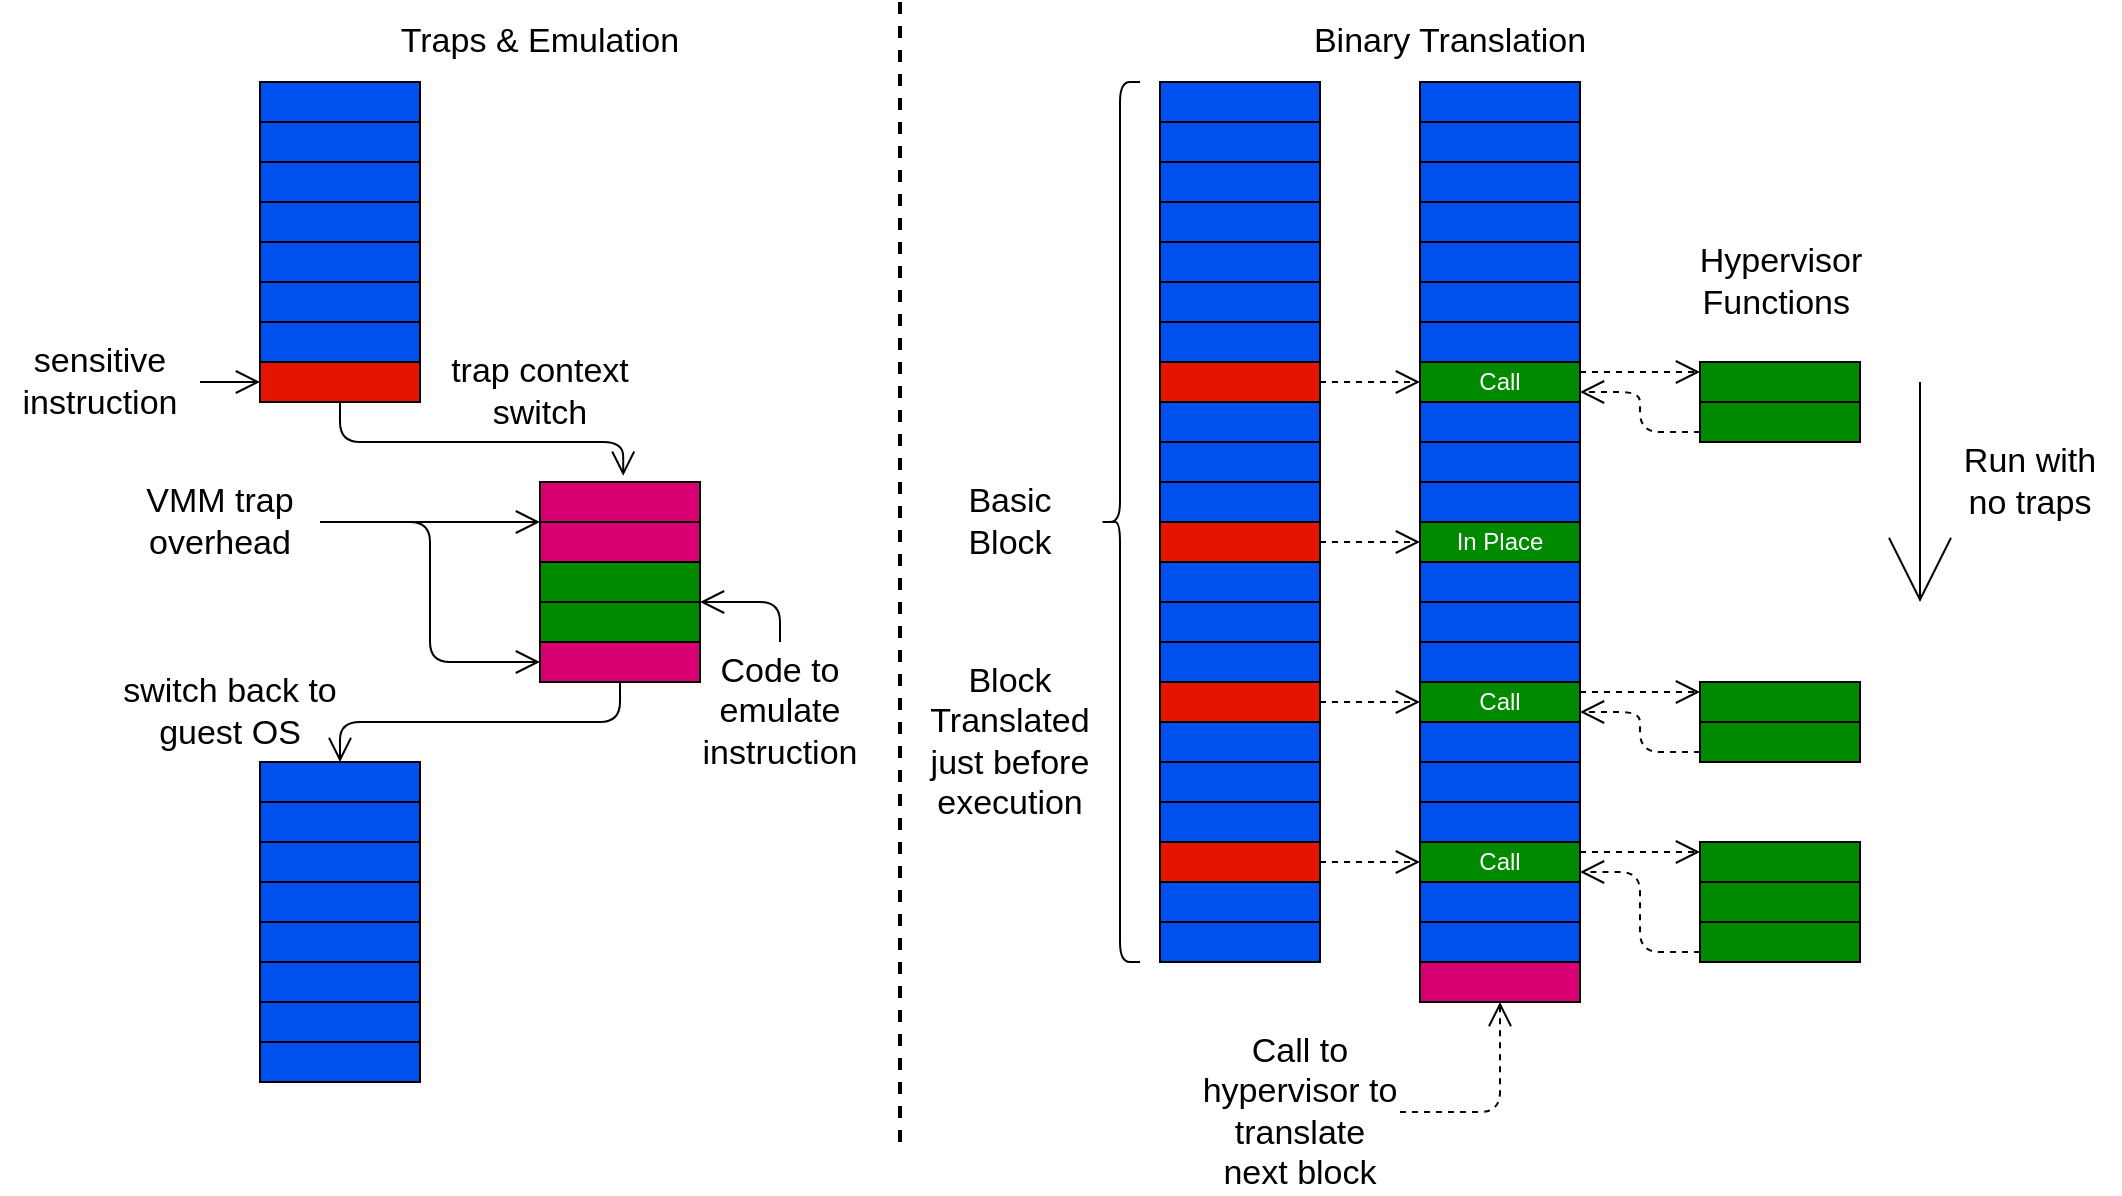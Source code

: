 <mxfile>
    <diagram id="WVMo7q03N6XBqYX7TI3c" name="Page-1">
        <mxGraphModel dx="507" dy="895" grid="1" gridSize="10" guides="1" tooltips="1" connect="1" arrows="1" fold="1" page="1" pageScale="1" pageWidth="850" pageHeight="1100" math="0" shadow="0">
            <root>
                <mxCell id="0"/>
                <mxCell id="1" parent="0"/>
                <mxCell id="27" style="edgeStyle=orthogonalEdgeStyle;html=1;exitX=0.5;exitY=1;exitDx=0;exitDy=0;entryX=0.52;entryY=-0.157;entryDx=0;entryDy=0;entryPerimeter=0;endArrow=open;endFill=0;endSize=10;" edge="1" parent="1" source="3" target="26">
                    <mxGeometry relative="1" as="geometry">
                        <mxPoint x="310" y="210" as="targetPoint"/>
                    </mxGeometry>
                </mxCell>
                <mxCell id="3" value="" style="rounded=0;whiteSpace=wrap;html=1;fillColor=#e51400;fontColor=#ffffff;strokeColor=#000000;" vertex="1" parent="1">
                    <mxGeometry x="140" y="190" width="80" height="20" as="geometry"/>
                </mxCell>
                <mxCell id="4" value="" style="rounded=0;whiteSpace=wrap;html=1;fillColor=#0050ef;fontColor=#ffffff;strokeColor=#000000;" vertex="1" parent="1">
                    <mxGeometry x="140" y="170" width="80" height="20" as="geometry"/>
                </mxCell>
                <mxCell id="5" value="" style="rounded=0;whiteSpace=wrap;html=1;fillColor=#0050ef;fontColor=#ffffff;strokeColor=#000000;" vertex="1" parent="1">
                    <mxGeometry x="140" y="150" width="80" height="20" as="geometry"/>
                </mxCell>
                <mxCell id="6" value="" style="rounded=0;whiteSpace=wrap;html=1;fillColor=#0050ef;fontColor=#ffffff;strokeColor=#000000;" vertex="1" parent="1">
                    <mxGeometry x="140" y="130" width="80" height="20" as="geometry"/>
                </mxCell>
                <mxCell id="7" value="" style="rounded=0;whiteSpace=wrap;html=1;fillColor=#0050ef;fontColor=#ffffff;strokeColor=#000000;" vertex="1" parent="1">
                    <mxGeometry x="140" y="110" width="80" height="20" as="geometry"/>
                </mxCell>
                <mxCell id="8" value="" style="rounded=0;whiteSpace=wrap;html=1;fillColor=#0050ef;fontColor=#ffffff;strokeColor=#000000;" vertex="1" parent="1">
                    <mxGeometry x="140" y="90" width="80" height="20" as="geometry"/>
                </mxCell>
                <mxCell id="9" value="" style="rounded=0;whiteSpace=wrap;html=1;fillColor=#0050ef;fontColor=#ffffff;strokeColor=#000000;" vertex="1" parent="1">
                    <mxGeometry x="140" y="70" width="80" height="20" as="geometry"/>
                </mxCell>
                <mxCell id="10" value="" style="rounded=0;whiteSpace=wrap;html=1;fillColor=#0050ef;fontColor=#ffffff;strokeColor=#000000;" vertex="1" parent="1">
                    <mxGeometry x="140" y="50" width="80" height="20" as="geometry"/>
                </mxCell>
                <mxCell id="11" value="" style="rounded=0;whiteSpace=wrap;html=1;fillColor=#0050ef;fontColor=#ffffff;strokeColor=#000000;" vertex="1" parent="1">
                    <mxGeometry x="140" y="530" width="80" height="20" as="geometry"/>
                </mxCell>
                <mxCell id="12" value="" style="rounded=0;whiteSpace=wrap;html=1;fillColor=#0050ef;fontColor=#ffffff;strokeColor=#000000;" vertex="1" parent="1">
                    <mxGeometry x="140" y="510" width="80" height="20" as="geometry"/>
                </mxCell>
                <mxCell id="13" value="" style="rounded=0;whiteSpace=wrap;html=1;fillColor=#0050ef;fontColor=#ffffff;strokeColor=#000000;" vertex="1" parent="1">
                    <mxGeometry x="140" y="490" width="80" height="20" as="geometry"/>
                </mxCell>
                <mxCell id="14" value="" style="rounded=0;whiteSpace=wrap;html=1;fillColor=#0050ef;fontColor=#ffffff;strokeColor=#000000;" vertex="1" parent="1">
                    <mxGeometry x="140" y="470" width="80" height="20" as="geometry"/>
                </mxCell>
                <mxCell id="15" value="" style="rounded=0;whiteSpace=wrap;html=1;fillColor=#0050ef;fontColor=#ffffff;strokeColor=#000000;" vertex="1" parent="1">
                    <mxGeometry x="140" y="450" width="80" height="20" as="geometry"/>
                </mxCell>
                <mxCell id="16" value="" style="rounded=0;whiteSpace=wrap;html=1;fillColor=#0050ef;fontColor=#ffffff;strokeColor=#000000;" vertex="1" parent="1">
                    <mxGeometry x="140" y="430" width="80" height="20" as="geometry"/>
                </mxCell>
                <mxCell id="17" value="" style="rounded=0;whiteSpace=wrap;html=1;fillColor=#0050ef;fontColor=#ffffff;strokeColor=#000000;" vertex="1" parent="1">
                    <mxGeometry x="140" y="410" width="80" height="20" as="geometry"/>
                </mxCell>
                <mxCell id="18" value="" style="rounded=0;whiteSpace=wrap;html=1;fillColor=#0050ef;fontColor=#ffffff;strokeColor=#000000;" vertex="1" parent="1">
                    <mxGeometry x="140" y="390" width="80" height="20" as="geometry"/>
                </mxCell>
                <mxCell id="28" style="edgeStyle=orthogonalEdgeStyle;html=1;exitX=0.5;exitY=1;exitDx=0;exitDy=0;entryX=0.5;entryY=0;entryDx=0;entryDy=0;endArrow=open;endFill=0;endSize=10;" edge="1" parent="1" source="22" target="18">
                    <mxGeometry relative="1" as="geometry"/>
                </mxCell>
                <mxCell id="22" value="" style="rounded=0;whiteSpace=wrap;html=1;fillColor=#d80073;fontColor=#ffffff;strokeColor=#000000;" vertex="1" parent="1">
                    <mxGeometry x="280" y="330" width="80" height="20" as="geometry"/>
                </mxCell>
                <mxCell id="23" value="" style="rounded=0;whiteSpace=wrap;html=1;fillColor=#008a00;fontColor=#ffffff;strokeColor=#000000;" vertex="1" parent="1">
                    <mxGeometry x="280" y="310" width="80" height="20" as="geometry"/>
                </mxCell>
                <mxCell id="24" value="" style="rounded=0;whiteSpace=wrap;html=1;fillColor=#008a00;fontColor=#ffffff;strokeColor=#000000;" vertex="1" parent="1">
                    <mxGeometry x="280" y="290" width="80" height="20" as="geometry"/>
                </mxCell>
                <mxCell id="25" value="" style="rounded=0;whiteSpace=wrap;html=1;fillColor=#d80073;fontColor=#ffffff;strokeColor=#000000;" vertex="1" parent="1">
                    <mxGeometry x="280" y="270" width="80" height="20" as="geometry"/>
                </mxCell>
                <mxCell id="26" value="" style="rounded=0;whiteSpace=wrap;html=1;fillColor=#d80073;fontColor=#ffffff;strokeColor=#000000;" vertex="1" parent="1">
                    <mxGeometry x="280" y="250" width="80" height="20" as="geometry"/>
                </mxCell>
                <mxCell id="81" style="edgeStyle=orthogonalEdgeStyle;html=1;exitX=1;exitY=0.5;exitDx=0;exitDy=0;entryX=0;entryY=0.5;entryDx=0;entryDy=0;dashed=1;fontSize=17;endArrow=open;endFill=0;endSize=10;" edge="1" parent="1" source="29" target="65">
                    <mxGeometry relative="1" as="geometry"/>
                </mxCell>
                <mxCell id="29" value="" style="rounded=0;whiteSpace=wrap;html=1;fillColor=#e51400;fontColor=#ffffff;strokeColor=#000000;" vertex="1" parent="1">
                    <mxGeometry x="590" y="190.0" width="80" height="20" as="geometry"/>
                </mxCell>
                <mxCell id="30" value="" style="rounded=0;whiteSpace=wrap;html=1;fillColor=#0050ef;fontColor=#ffffff;strokeColor=#000000;" vertex="1" parent="1">
                    <mxGeometry x="590" y="170.0" width="80" height="20" as="geometry"/>
                </mxCell>
                <mxCell id="31" value="" style="rounded=0;whiteSpace=wrap;html=1;fillColor=#0050ef;fontColor=#ffffff;strokeColor=#000000;" vertex="1" parent="1">
                    <mxGeometry x="590" y="150" width="80" height="20" as="geometry"/>
                </mxCell>
                <mxCell id="32" value="" style="rounded=0;whiteSpace=wrap;html=1;fillColor=#0050ef;fontColor=#ffffff;strokeColor=#000000;" vertex="1" parent="1">
                    <mxGeometry x="590" y="130" width="80" height="20" as="geometry"/>
                </mxCell>
                <mxCell id="33" value="" style="rounded=0;whiteSpace=wrap;html=1;fillColor=#0050ef;fontColor=#ffffff;strokeColor=#000000;" vertex="1" parent="1">
                    <mxGeometry x="590" y="110" width="80" height="20" as="geometry"/>
                </mxCell>
                <mxCell id="34" value="" style="rounded=0;whiteSpace=wrap;html=1;fillColor=#0050ef;fontColor=#ffffff;strokeColor=#000000;" vertex="1" parent="1">
                    <mxGeometry x="590" y="90" width="80" height="20" as="geometry"/>
                </mxCell>
                <mxCell id="35" value="" style="rounded=0;whiteSpace=wrap;html=1;fillColor=#0050ef;fontColor=#ffffff;strokeColor=#000000;" vertex="1" parent="1">
                    <mxGeometry x="590" y="70" width="80" height="20" as="geometry"/>
                </mxCell>
                <mxCell id="36" value="" style="rounded=0;whiteSpace=wrap;html=1;fillColor=#0050ef;fontColor=#ffffff;strokeColor=#000000;" vertex="1" parent="1">
                    <mxGeometry x="590" y="50" width="80" height="20" as="geometry"/>
                </mxCell>
                <mxCell id="93" style="edgeStyle=orthogonalEdgeStyle;html=1;exitX=1;exitY=0.5;exitDx=0;exitDy=0;entryX=0;entryY=0.5;entryDx=0;entryDy=0;dashed=1;fontSize=17;endArrow=open;endFill=0;endSize=10;" edge="1" parent="1" source="37" target="53">
                    <mxGeometry relative="1" as="geometry"/>
                </mxCell>
                <mxCell id="37" value="" style="rounded=0;whiteSpace=wrap;html=1;fillColor=#e51400;fontColor=#ffffff;strokeColor=#000000;" vertex="1" parent="1">
                    <mxGeometry x="590" y="350" width="80" height="20" as="geometry"/>
                </mxCell>
                <mxCell id="38" value="" style="rounded=0;whiteSpace=wrap;html=1;fillColor=#0050ef;fontColor=#ffffff;strokeColor=#000000;" vertex="1" parent="1">
                    <mxGeometry x="590" y="330" width="80" height="20" as="geometry"/>
                </mxCell>
                <mxCell id="39" value="" style="rounded=0;whiteSpace=wrap;html=1;fillColor=#0050ef;fontColor=#ffffff;strokeColor=#000000;" vertex="1" parent="1">
                    <mxGeometry x="590" y="310" width="80" height="20" as="geometry"/>
                </mxCell>
                <mxCell id="40" value="" style="rounded=0;whiteSpace=wrap;html=1;fillColor=#0050ef;fontColor=#ffffff;strokeColor=#000000;" vertex="1" parent="1">
                    <mxGeometry x="590" y="290" width="80" height="20" as="geometry"/>
                </mxCell>
                <mxCell id="120" style="edgeStyle=orthogonalEdgeStyle;html=1;exitX=1;exitY=0.5;exitDx=0;exitDy=0;entryX=0;entryY=0.5;entryDx=0;entryDy=0;dashed=1;fontSize=17;endArrow=open;endFill=0;endSize=10;" edge="1" parent="1" source="41" target="58">
                    <mxGeometry relative="1" as="geometry"/>
                </mxCell>
                <mxCell id="41" value="" style="rounded=0;whiteSpace=wrap;html=1;fillColor=#e51400;fontColor=#ffffff;strokeColor=#000000;" vertex="1" parent="1">
                    <mxGeometry x="590" y="270" width="80" height="20" as="geometry"/>
                </mxCell>
                <mxCell id="42" value="" style="rounded=0;whiteSpace=wrap;html=1;fillColor=#0050ef;fontColor=#ffffff;strokeColor=#000000;" vertex="1" parent="1">
                    <mxGeometry x="590" y="250.0" width="80" height="20" as="geometry"/>
                </mxCell>
                <mxCell id="43" value="" style="rounded=0;whiteSpace=wrap;html=1;fillColor=#0050ef;fontColor=#ffffff;strokeColor=#000000;" vertex="1" parent="1">
                    <mxGeometry x="590" y="230.0" width="80" height="20" as="geometry"/>
                </mxCell>
                <mxCell id="44" value="" style="rounded=0;whiteSpace=wrap;html=1;fillColor=#0050ef;fontColor=#ffffff;strokeColor=#000000;" vertex="1" parent="1">
                    <mxGeometry x="590" y="210.0" width="80" height="20" as="geometry"/>
                </mxCell>
                <mxCell id="46" value="" style="rounded=0;whiteSpace=wrap;html=1;fillColor=#0050ef;fontColor=#ffffff;strokeColor=#000000;" vertex="1" parent="1">
                    <mxGeometry x="720" y="170.0" width="80" height="20" as="geometry"/>
                </mxCell>
                <mxCell id="47" value="" style="rounded=0;whiteSpace=wrap;html=1;fillColor=#0050ef;fontColor=#ffffff;strokeColor=#000000;" vertex="1" parent="1">
                    <mxGeometry x="720" y="150" width="80" height="20" as="geometry"/>
                </mxCell>
                <mxCell id="48" value="" style="rounded=0;whiteSpace=wrap;html=1;fillColor=#0050ef;fontColor=#ffffff;strokeColor=#000000;" vertex="1" parent="1">
                    <mxGeometry x="720" y="130" width="80" height="20" as="geometry"/>
                </mxCell>
                <mxCell id="49" value="" style="rounded=0;whiteSpace=wrap;html=1;fillColor=#0050ef;fontColor=#ffffff;strokeColor=#000000;" vertex="1" parent="1">
                    <mxGeometry x="720" y="110" width="80" height="20" as="geometry"/>
                </mxCell>
                <mxCell id="50" value="" style="rounded=0;whiteSpace=wrap;html=1;fillColor=#0050ef;fontColor=#ffffff;strokeColor=#000000;" vertex="1" parent="1">
                    <mxGeometry x="720" y="90" width="80" height="20" as="geometry"/>
                </mxCell>
                <mxCell id="51" value="" style="rounded=0;whiteSpace=wrap;html=1;fillColor=#0050ef;fontColor=#ffffff;strokeColor=#000000;" vertex="1" parent="1">
                    <mxGeometry x="720" y="70" width="80" height="20" as="geometry"/>
                </mxCell>
                <mxCell id="52" value="" style="rounded=0;whiteSpace=wrap;html=1;fillColor=#0050ef;fontColor=#ffffff;strokeColor=#000000;" vertex="1" parent="1">
                    <mxGeometry x="720" y="50" width="80" height="20" as="geometry"/>
                </mxCell>
                <mxCell id="113" style="edgeStyle=orthogonalEdgeStyle;html=1;exitX=1;exitY=0.25;exitDx=0;exitDy=0;entryX=0;entryY=0.25;entryDx=0;entryDy=0;dashed=1;fontSize=17;endArrow=open;endFill=0;endSize=10;" edge="1" parent="1" source="53" target="106">
                    <mxGeometry relative="1" as="geometry"/>
                </mxCell>
                <mxCell id="53" value="Call" style="rounded=0;whiteSpace=wrap;html=1;fillColor=#008a00;fontColor=#ffffff;strokeColor=#000000;" vertex="1" parent="1">
                    <mxGeometry x="720" y="350" width="80" height="20" as="geometry"/>
                </mxCell>
                <mxCell id="55" value="" style="rounded=0;whiteSpace=wrap;html=1;fillColor=#0050ef;fontColor=#ffffff;strokeColor=#000000;" vertex="1" parent="1">
                    <mxGeometry x="720" y="330" width="80" height="20" as="geometry"/>
                </mxCell>
                <mxCell id="56" value="" style="rounded=0;whiteSpace=wrap;html=1;fillColor=#0050ef;fontColor=#ffffff;strokeColor=#000000;" vertex="1" parent="1">
                    <mxGeometry x="720" y="310" width="80" height="20" as="geometry"/>
                </mxCell>
                <mxCell id="57" value="" style="rounded=0;whiteSpace=wrap;html=1;fillColor=#0050ef;fontColor=#ffffff;strokeColor=#000000;" vertex="1" parent="1">
                    <mxGeometry x="720" y="290" width="80" height="20" as="geometry"/>
                </mxCell>
                <mxCell id="58" value="In Place" style="rounded=0;whiteSpace=wrap;html=1;fillColor=#008a00;fontColor=#ffffff;strokeColor=#000000;" vertex="1" parent="1">
                    <mxGeometry x="720" y="270" width="80" height="20" as="geometry"/>
                </mxCell>
                <mxCell id="59" value="" style="rounded=0;whiteSpace=wrap;html=1;fillColor=#0050ef;fontColor=#ffffff;strokeColor=#000000;" vertex="1" parent="1">
                    <mxGeometry x="720" y="250.0" width="80" height="20" as="geometry"/>
                </mxCell>
                <mxCell id="60" value="" style="rounded=0;whiteSpace=wrap;html=1;fillColor=#0050ef;fontColor=#ffffff;strokeColor=#000000;" vertex="1" parent="1">
                    <mxGeometry x="720" y="230.0" width="80" height="20" as="geometry"/>
                </mxCell>
                <mxCell id="64" value="" style="rounded=0;whiteSpace=wrap;html=1;fillColor=#0050ef;fontColor=#ffffff;strokeColor=#000000;" vertex="1" parent="1">
                    <mxGeometry x="720" y="210.0" width="80" height="20" as="geometry"/>
                </mxCell>
                <mxCell id="115" style="edgeStyle=orthogonalEdgeStyle;html=1;exitX=1;exitY=0.25;exitDx=0;exitDy=0;entryX=0;entryY=0.25;entryDx=0;entryDy=0;dashed=1;fontSize=17;endArrow=open;endFill=0;endSize=10;" edge="1" parent="1" source="65" target="104">
                    <mxGeometry relative="1" as="geometry"/>
                </mxCell>
                <mxCell id="65" value="Call" style="rounded=0;whiteSpace=wrap;html=1;fillColor=#008a00;fontColor=#ffffff;strokeColor=#000000;" vertex="1" parent="1">
                    <mxGeometry x="720" y="190.0" width="80" height="20" as="geometry"/>
                </mxCell>
                <mxCell id="67" value="Binary Translation" style="text;html=1;strokeColor=none;fillColor=none;align=center;verticalAlign=middle;whiteSpace=wrap;rounded=0;fontSize=17;" vertex="1" parent="1">
                    <mxGeometry x="660" y="10" width="150" height="40" as="geometry"/>
                </mxCell>
                <mxCell id="69" style="edgeStyle=orthogonalEdgeStyle;html=1;exitX=1;exitY=0.5;exitDx=0;exitDy=0;entryX=0;entryY=0.5;entryDx=0;entryDy=0;fontSize=17;endArrow=open;endFill=0;endSize=10;" edge="1" parent="1" source="68" target="3">
                    <mxGeometry relative="1" as="geometry"/>
                </mxCell>
                <mxCell id="68" value="sensitive instruction" style="text;html=1;strokeColor=none;fillColor=none;align=center;verticalAlign=middle;whiteSpace=wrap;rounded=0;fontSize=17;" vertex="1" parent="1">
                    <mxGeometry x="10" y="180" width="100" height="40" as="geometry"/>
                </mxCell>
                <mxCell id="71" style="edgeStyle=orthogonalEdgeStyle;html=1;exitX=1;exitY=0.5;exitDx=0;exitDy=0;entryX=0;entryY=0;entryDx=0;entryDy=0;fontSize=17;endArrow=open;endFill=0;endSize=10;" edge="1" parent="1" source="70" target="25">
                    <mxGeometry relative="1" as="geometry">
                        <Array as="points">
                            <mxPoint x="260" y="270"/>
                            <mxPoint x="260" y="270"/>
                        </Array>
                    </mxGeometry>
                </mxCell>
                <mxCell id="72" style="edgeStyle=orthogonalEdgeStyle;html=1;exitX=1;exitY=0.5;exitDx=0;exitDy=0;entryX=0;entryY=0.5;entryDx=0;entryDy=0;fontSize=17;endArrow=open;endFill=0;endSize=10;" edge="1" parent="1" source="70" target="22">
                    <mxGeometry relative="1" as="geometry"/>
                </mxCell>
                <mxCell id="70" value="VMM trap overhead" style="text;html=1;strokeColor=none;fillColor=none;align=center;verticalAlign=middle;whiteSpace=wrap;rounded=0;fontSize=17;" vertex="1" parent="1">
                    <mxGeometry x="70" y="250" width="100" height="40" as="geometry"/>
                </mxCell>
                <mxCell id="74" style="edgeStyle=orthogonalEdgeStyle;html=1;exitX=0.5;exitY=0;exitDx=0;exitDy=0;entryX=1;entryY=1;entryDx=0;entryDy=0;fontSize=17;endArrow=open;endFill=0;endSize=10;" edge="1" parent="1" source="73" target="24">
                    <mxGeometry relative="1" as="geometry">
                        <Array as="points">
                            <mxPoint x="400" y="310"/>
                        </Array>
                    </mxGeometry>
                </mxCell>
                <mxCell id="73" value="Code to emulate instruction" style="text;html=1;strokeColor=none;fillColor=none;align=center;verticalAlign=middle;whiteSpace=wrap;rounded=0;fontSize=17;" vertex="1" parent="1">
                    <mxGeometry x="350" y="330" width="100" height="70" as="geometry"/>
                </mxCell>
                <mxCell id="75" value="trap context switch" style="text;html=1;strokeColor=none;fillColor=none;align=center;verticalAlign=middle;whiteSpace=wrap;rounded=0;fontSize=17;" vertex="1" parent="1">
                    <mxGeometry x="230" y="180" width="100" height="50" as="geometry"/>
                </mxCell>
                <mxCell id="76" value="switch back to guest OS" style="text;html=1;strokeColor=none;fillColor=none;align=center;verticalAlign=middle;whiteSpace=wrap;rounded=0;fontSize=17;" vertex="1" parent="1">
                    <mxGeometry x="70" y="345" width="110" height="40" as="geometry"/>
                </mxCell>
                <mxCell id="77" value="" style="endArrow=open;html=1;endSize=30;endFill=0;" edge="1" parent="1">
                    <mxGeometry width="50" height="50" relative="1" as="geometry">
                        <mxPoint x="970" y="200.0" as="sourcePoint"/>
                        <mxPoint x="970" y="310" as="targetPoint"/>
                    </mxGeometry>
                </mxCell>
                <mxCell id="78" value="Run with no traps" style="text;html=1;strokeColor=none;fillColor=none;align=center;verticalAlign=middle;whiteSpace=wrap;rounded=0;fontSize=17;" vertex="1" parent="1">
                    <mxGeometry x="980" y="230.0" width="90" height="40" as="geometry"/>
                </mxCell>
                <mxCell id="79" value="" style="endArrow=none;dashed=1;html=1;strokeWidth=2;fontSize=17;endSize=10;" edge="1" parent="1">
                    <mxGeometry width="50" height="50" relative="1" as="geometry">
                        <mxPoint x="460" y="580" as="sourcePoint"/>
                        <mxPoint x="460" y="10" as="targetPoint"/>
                    </mxGeometry>
                </mxCell>
                <mxCell id="82" value="" style="rounded=0;whiteSpace=wrap;html=1;fillColor=#0050ef;fontColor=#ffffff;strokeColor=#000000;" vertex="1" parent="1">
                    <mxGeometry x="590" y="410" width="80" height="20" as="geometry"/>
                </mxCell>
                <mxCell id="83" value="" style="rounded=0;whiteSpace=wrap;html=1;fillColor=#0050ef;fontColor=#ffffff;strokeColor=#000000;" vertex="1" parent="1">
                    <mxGeometry x="590" y="390" width="80" height="20" as="geometry"/>
                </mxCell>
                <mxCell id="84" value="" style="rounded=0;whiteSpace=wrap;html=1;fillColor=#0050ef;fontColor=#ffffff;strokeColor=#000000;" vertex="1" parent="1">
                    <mxGeometry x="590" y="370" width="80" height="20" as="geometry"/>
                </mxCell>
                <mxCell id="85" value="" style="rounded=0;whiteSpace=wrap;html=1;fillColor=#0050ef;fontColor=#ffffff;strokeColor=#000000;" vertex="1" parent="1">
                    <mxGeometry x="720" y="410" width="80" height="20" as="geometry"/>
                </mxCell>
                <mxCell id="86" value="" style="rounded=0;whiteSpace=wrap;html=1;fillColor=#0050ef;fontColor=#ffffff;strokeColor=#000000;" vertex="1" parent="1">
                    <mxGeometry x="720" y="390" width="80" height="20" as="geometry"/>
                </mxCell>
                <mxCell id="87" value="" style="rounded=0;whiteSpace=wrap;html=1;fillColor=#0050ef;fontColor=#ffffff;strokeColor=#000000;" vertex="1" parent="1">
                    <mxGeometry x="720" y="370" width="80" height="20" as="geometry"/>
                </mxCell>
                <mxCell id="94" style="edgeStyle=orthogonalEdgeStyle;html=1;exitX=1;exitY=0.5;exitDx=0;exitDy=0;entryX=0;entryY=0.5;entryDx=0;entryDy=0;dashed=1;fontSize=17;endArrow=open;endFill=0;endSize=10;" edge="1" parent="1" source="88" target="90">
                    <mxGeometry relative="1" as="geometry"/>
                </mxCell>
                <mxCell id="88" value="" style="rounded=0;whiteSpace=wrap;html=1;fillColor=#e51400;fontColor=#ffffff;strokeColor=#000000;" vertex="1" parent="1">
                    <mxGeometry x="590" y="430" width="80" height="20" as="geometry"/>
                </mxCell>
                <mxCell id="111" style="edgeStyle=orthogonalEdgeStyle;html=1;exitX=1;exitY=0.25;exitDx=0;exitDy=0;entryX=0;entryY=0.25;entryDx=0;entryDy=0;dashed=1;fontSize=17;endArrow=open;endFill=0;endSize=10;" edge="1" parent="1" source="90" target="108">
                    <mxGeometry relative="1" as="geometry"/>
                </mxCell>
                <mxCell id="90" value="Call" style="rounded=0;whiteSpace=wrap;html=1;fillColor=#008a00;fontColor=#ffffff;strokeColor=#000000;" vertex="1" parent="1">
                    <mxGeometry x="720" y="430" width="80" height="20" as="geometry"/>
                </mxCell>
                <mxCell id="95" value="" style="rounded=0;whiteSpace=wrap;html=1;fillColor=#0050ef;fontColor=#ffffff;strokeColor=#000000;" vertex="1" parent="1">
                    <mxGeometry x="590" y="450" width="80" height="20" as="geometry"/>
                </mxCell>
                <mxCell id="96" value="" style="rounded=0;whiteSpace=wrap;html=1;fillColor=#0050ef;fontColor=#ffffff;strokeColor=#000000;" vertex="1" parent="1">
                    <mxGeometry x="590" y="470" width="80" height="20" as="geometry"/>
                </mxCell>
                <mxCell id="97" value="" style="rounded=0;whiteSpace=wrap;html=1;fillColor=#0050ef;fontColor=#ffffff;strokeColor=#000000;" vertex="1" parent="1">
                    <mxGeometry x="720" y="450" width="80" height="20" as="geometry"/>
                </mxCell>
                <mxCell id="98" value="" style="rounded=0;whiteSpace=wrap;html=1;fillColor=#0050ef;fontColor=#ffffff;strokeColor=#000000;" vertex="1" parent="1">
                    <mxGeometry x="720" y="470" width="80" height="20" as="geometry"/>
                </mxCell>
                <mxCell id="99" value="Traps &amp;amp; Emulation" style="text;html=1;strokeColor=none;fillColor=none;align=center;verticalAlign=middle;whiteSpace=wrap;rounded=0;fontSize=17;" vertex="1" parent="1">
                    <mxGeometry x="200" y="10" width="160" height="40" as="geometry"/>
                </mxCell>
                <mxCell id="100" value="Block Translated just before execution" style="text;html=1;strokeColor=none;fillColor=none;align=center;verticalAlign=middle;whiteSpace=wrap;rounded=0;fontSize=17;" vertex="1" parent="1">
                    <mxGeometry x="460" y="330" width="110" height="100" as="geometry"/>
                </mxCell>
                <mxCell id="101" value="" style="rounded=0;whiteSpace=wrap;html=1;fillColor=#d80073;fontColor=#ffffff;strokeColor=#000000;" vertex="1" parent="1">
                    <mxGeometry x="720" y="490" width="80" height="20" as="geometry"/>
                </mxCell>
                <mxCell id="103" style="edgeStyle=orthogonalEdgeStyle;html=1;exitX=1;exitY=0.5;exitDx=0;exitDy=0;entryX=0.5;entryY=1;entryDx=0;entryDy=0;dashed=1;fontSize=17;endArrow=open;endFill=0;endSize=10;" edge="1" parent="1" source="102" target="101">
                    <mxGeometry relative="1" as="geometry"/>
                </mxCell>
                <mxCell id="102" value="Call to hypervisor to translate next block" style="text;html=1;strokeColor=none;fillColor=none;align=center;verticalAlign=middle;whiteSpace=wrap;rounded=0;fontSize=17;" vertex="1" parent="1">
                    <mxGeometry x="610" y="530" width="100" height="70" as="geometry"/>
                </mxCell>
                <mxCell id="104" value="" style="rounded=0;whiteSpace=wrap;html=1;fillColor=#008a00;fontColor=#ffffff;strokeColor=#000000;" vertex="1" parent="1">
                    <mxGeometry x="860" y="190.0" width="80" height="20" as="geometry"/>
                </mxCell>
                <mxCell id="116" style="edgeStyle=orthogonalEdgeStyle;html=1;exitX=0;exitY=0.75;exitDx=0;exitDy=0;entryX=1;entryY=0.75;entryDx=0;entryDy=0;dashed=1;fontSize=17;endArrow=open;endFill=0;endSize=10;" edge="1" parent="1" source="105" target="65">
                    <mxGeometry relative="1" as="geometry"/>
                </mxCell>
                <mxCell id="105" value="" style="rounded=0;whiteSpace=wrap;html=1;fillColor=#008a00;fontColor=#ffffff;strokeColor=#000000;" vertex="1" parent="1">
                    <mxGeometry x="860" y="210.0" width="80" height="20" as="geometry"/>
                </mxCell>
                <mxCell id="106" value="" style="rounded=0;whiteSpace=wrap;html=1;fillColor=#008a00;fontColor=#ffffff;strokeColor=#000000;" vertex="1" parent="1">
                    <mxGeometry x="860" y="350" width="80" height="20" as="geometry"/>
                </mxCell>
                <mxCell id="114" style="edgeStyle=orthogonalEdgeStyle;html=1;exitX=0;exitY=0.75;exitDx=0;exitDy=0;entryX=1;entryY=0.75;entryDx=0;entryDy=0;dashed=1;fontSize=17;endArrow=open;endFill=0;endSize=10;" edge="1" parent="1" source="107" target="53">
                    <mxGeometry relative="1" as="geometry"/>
                </mxCell>
                <mxCell id="107" value="" style="rounded=0;whiteSpace=wrap;html=1;fillColor=#008a00;fontColor=#ffffff;strokeColor=#000000;" vertex="1" parent="1">
                    <mxGeometry x="860" y="370" width="80" height="20" as="geometry"/>
                </mxCell>
                <mxCell id="108" value="" style="rounded=0;whiteSpace=wrap;html=1;fillColor=#008a00;fontColor=#ffffff;strokeColor=#000000;" vertex="1" parent="1">
                    <mxGeometry x="860" y="430" width="80" height="20" as="geometry"/>
                </mxCell>
                <mxCell id="109" value="" style="rounded=0;whiteSpace=wrap;html=1;fillColor=#008a00;fontColor=#ffffff;strokeColor=#000000;" vertex="1" parent="1">
                    <mxGeometry x="860" y="450" width="80" height="20" as="geometry"/>
                </mxCell>
                <mxCell id="112" style="edgeStyle=orthogonalEdgeStyle;html=1;exitX=0;exitY=0.75;exitDx=0;exitDy=0;entryX=1;entryY=0.75;entryDx=0;entryDy=0;dashed=1;fontSize=17;endArrow=open;endFill=0;endSize=10;" edge="1" parent="1" source="110" target="90">
                    <mxGeometry relative="1" as="geometry"/>
                </mxCell>
                <mxCell id="110" value="" style="rounded=0;whiteSpace=wrap;html=1;fillColor=#008a00;fontColor=#ffffff;strokeColor=#000000;" vertex="1" parent="1">
                    <mxGeometry x="860" y="470" width="80" height="20" as="geometry"/>
                </mxCell>
                <mxCell id="117" value="Hypervisor Functions&amp;nbsp;" style="text;html=1;strokeColor=none;fillColor=none;align=center;verticalAlign=middle;whiteSpace=wrap;rounded=0;fontSize=17;" vertex="1" parent="1">
                    <mxGeometry x="847.5" y="130" width="105" height="40" as="geometry"/>
                </mxCell>
                <mxCell id="118" value="" style="shape=curlyBracket;whiteSpace=wrap;html=1;rounded=1;fontSize=17;strokeColor=#000000;align=center;" vertex="1" parent="1">
                    <mxGeometry x="560" y="50" width="20" height="440" as="geometry"/>
                </mxCell>
                <mxCell id="119" value="Basic&lt;br&gt;Block" style="text;html=1;strokeColor=none;fillColor=none;align=center;verticalAlign=middle;whiteSpace=wrap;rounded=0;fontSize=17;" vertex="1" parent="1">
                    <mxGeometry x="480" y="250" width="70" height="40" as="geometry"/>
                </mxCell>
            </root>
        </mxGraphModel>
    </diagram>
</mxfile>